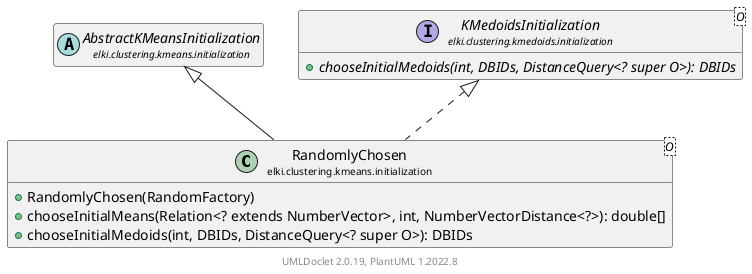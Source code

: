 @startuml
    remove .*\.(Instance|Par|Parameterizer|Factory)$
    set namespaceSeparator none
    hide empty fields
    hide empty methods

    class "<size:14>RandomlyChosen\n<size:10>elki.clustering.kmeans.initialization" as elki.clustering.kmeans.initialization.RandomlyChosen<O> [[RandomlyChosen.html]] {
        +RandomlyChosen(RandomFactory)
        +chooseInitialMeans(Relation<? extends NumberVector>, int, NumberVectorDistance<?>): double[]
        +chooseInitialMedoids(int, DBIDs, DistanceQuery<? super O>): DBIDs
    }

    abstract class "<size:14>AbstractKMeansInitialization\n<size:10>elki.clustering.kmeans.initialization" as elki.clustering.kmeans.initialization.AbstractKMeansInitialization [[AbstractKMeansInitialization.html]]
    interface "<size:14>KMedoidsInitialization\n<size:10>elki.clustering.kmedoids.initialization" as elki.clustering.kmedoids.initialization.KMedoidsInitialization<O> [[../../kmedoids/initialization/KMedoidsInitialization.html]] {
        {abstract} +chooseInitialMedoids(int, DBIDs, DistanceQuery<? super O>): DBIDs
    }
    class "<size:14>RandomlyChosen.Par\n<size:10>elki.clustering.kmeans.initialization" as elki.clustering.kmeans.initialization.RandomlyChosen.Par<V> [[RandomlyChosen.Par.html]]

    elki.clustering.kmeans.initialization.AbstractKMeansInitialization <|-- elki.clustering.kmeans.initialization.RandomlyChosen
    elki.clustering.kmedoids.initialization.KMedoidsInitialization <|.. elki.clustering.kmeans.initialization.RandomlyChosen
    elki.clustering.kmeans.initialization.RandomlyChosen +-- elki.clustering.kmeans.initialization.RandomlyChosen.Par

    center footer UMLDoclet 2.0.19, PlantUML 1.2022.8
@enduml
